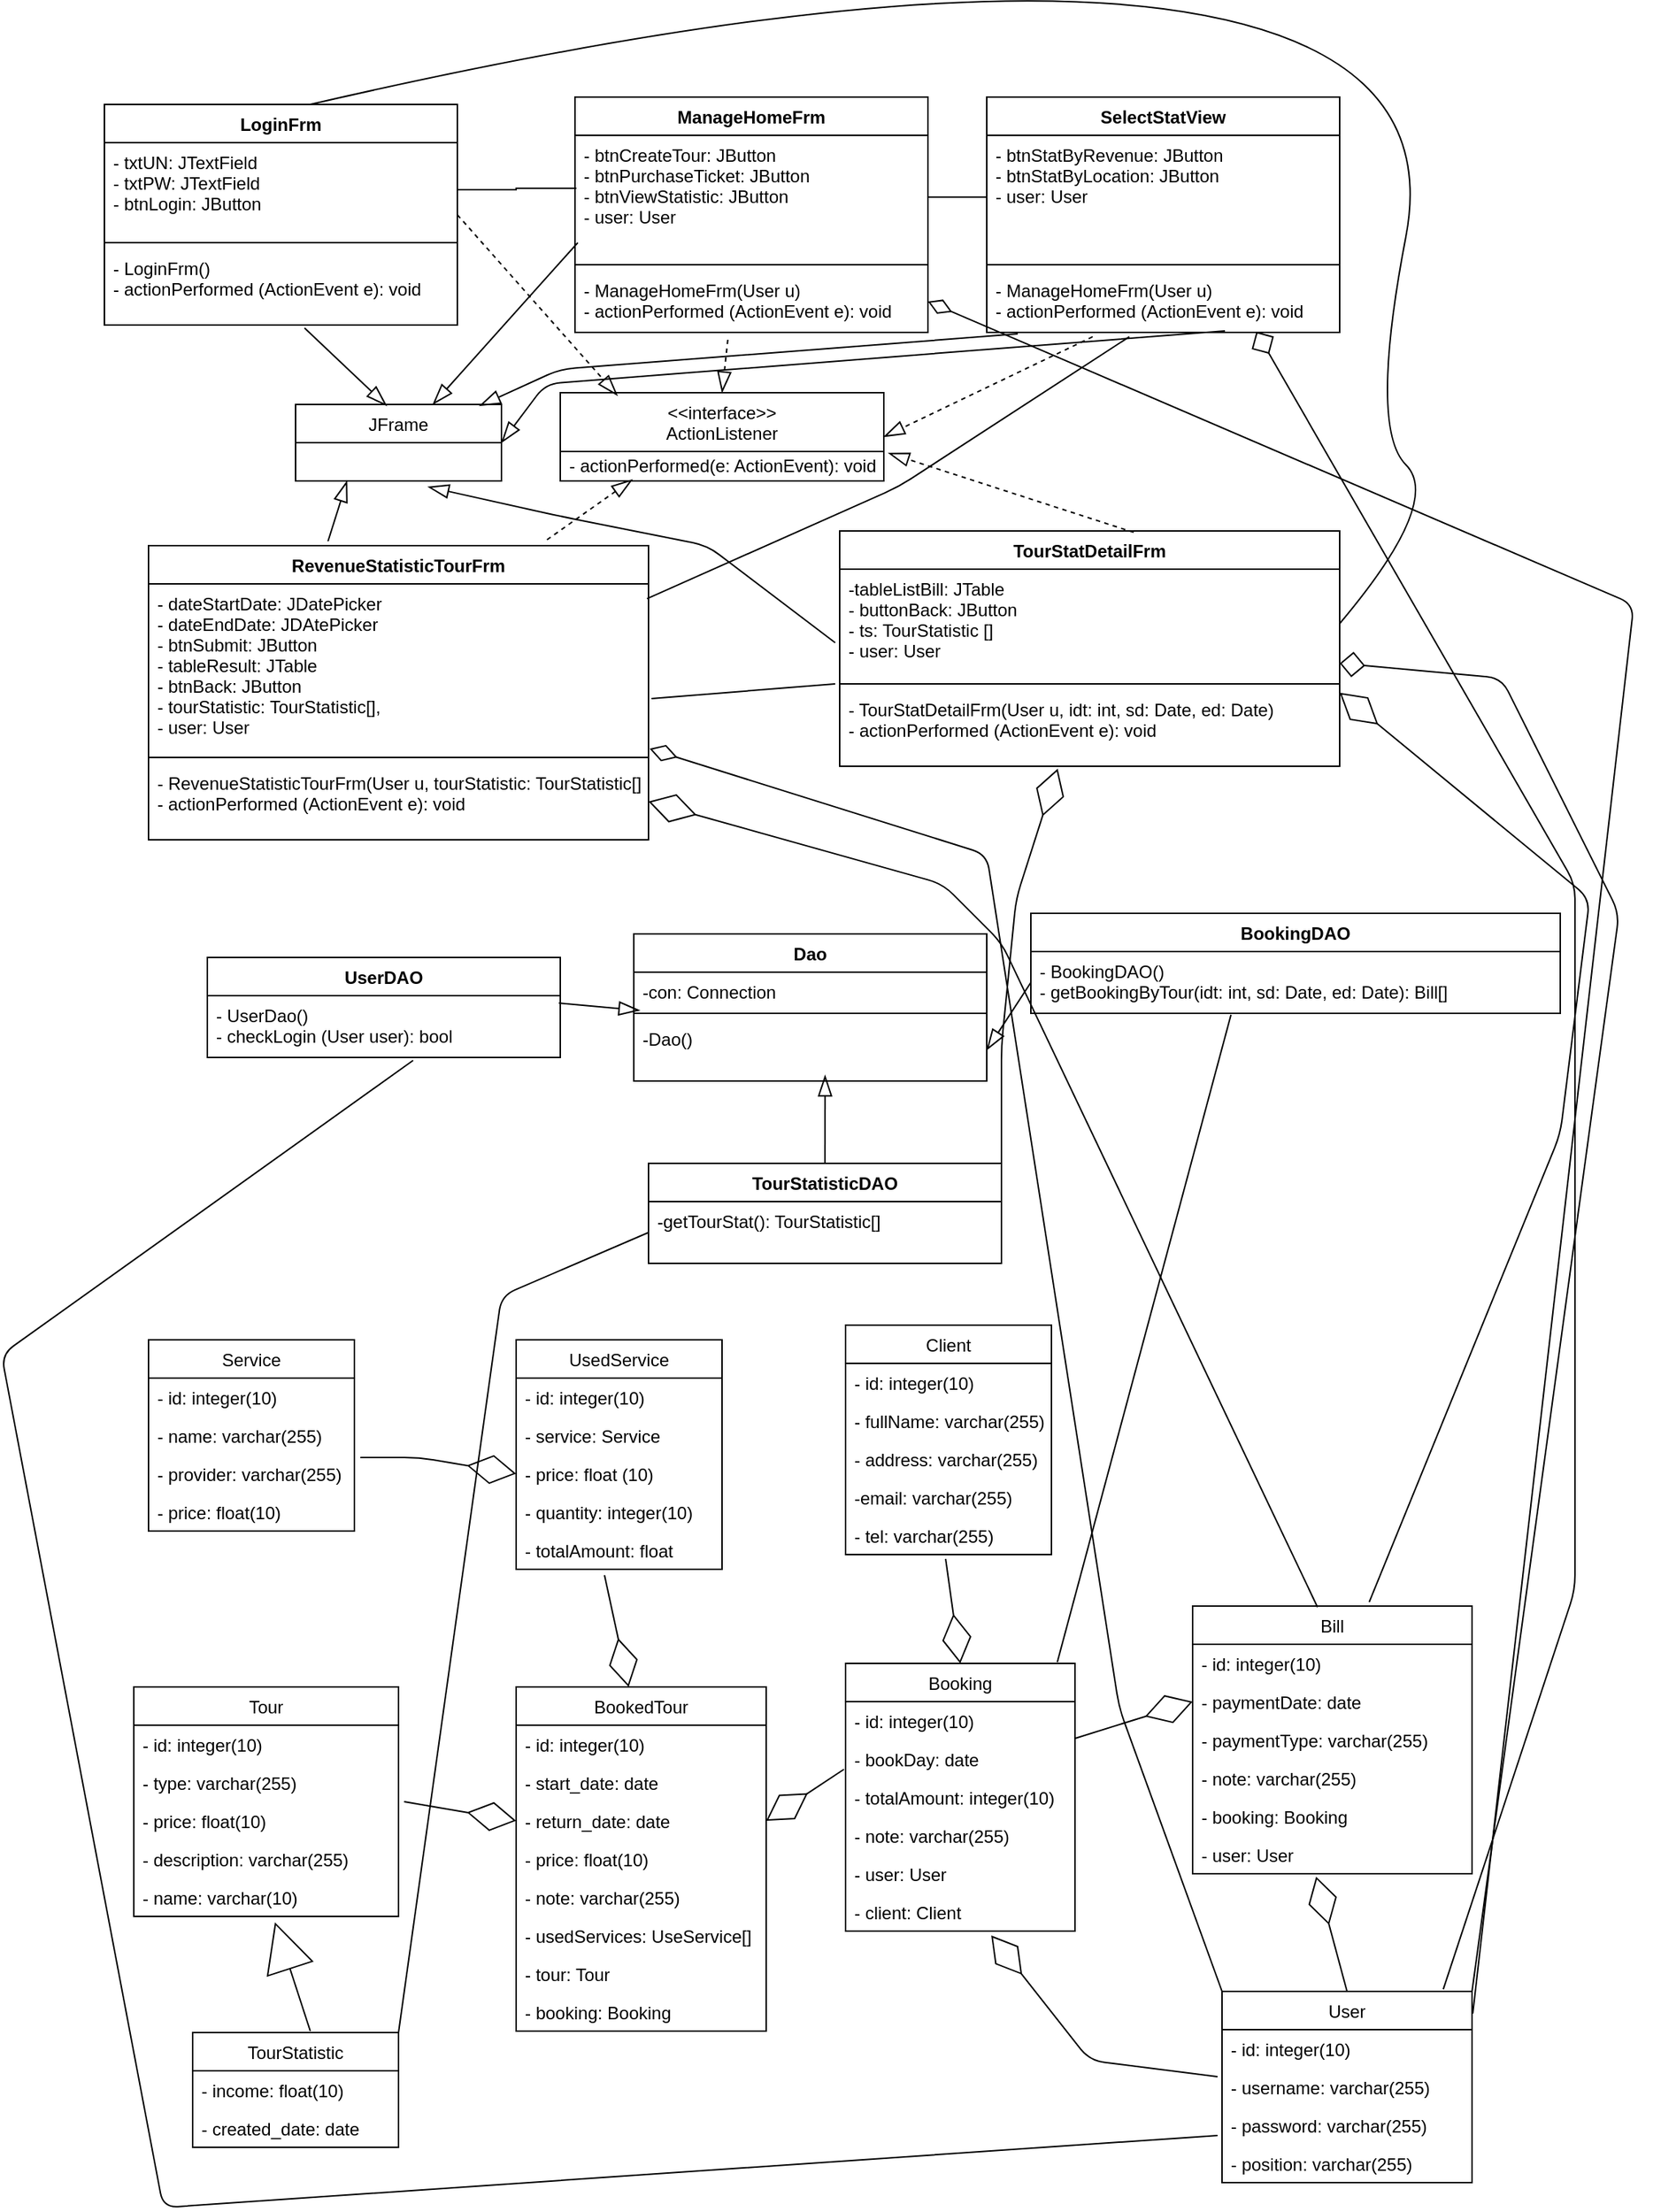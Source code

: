 <mxfile version="14.6.13" type="github">
  <diagram id="m7XP81QRKVEEUNcMIB1Q" name="Page-1">
    <mxGraphModel dx="2523" dy="1979" grid="1" gridSize="10" guides="1" tooltips="1" connect="1" arrows="1" fold="1" page="1" pageScale="1" pageWidth="850" pageHeight="1100" math="0" shadow="0">
      <root>
        <mxCell id="0" />
        <mxCell id="1" parent="0" />
        <object label="LoginFrm" txtPW="JTextField" id="wtqVfgUsHeEPdkoqBTPE-1">
          <mxCell style="swimlane;fontStyle=1;align=center;verticalAlign=top;childLayout=stackLayout;horizontal=1;startSize=26;horizontalStack=0;resizeParent=1;resizeParentMax=0;resizeLast=0;collapsible=1;marginBottom=0;" vertex="1" parent="1">
            <mxGeometry x="30" y="-350" width="240" height="150" as="geometry" />
          </mxCell>
        </object>
        <object label="- txtUN: JTextField&#xa;- txtPW: JTextField&#xa;- btnLogin: JButton" txtPW="JTextField" id="wtqVfgUsHeEPdkoqBTPE-2">
          <mxCell style="text;strokeColor=none;fillColor=none;align=left;verticalAlign=top;spacingLeft=4;spacingRight=4;overflow=hidden;rotatable=0;points=[[0,0.5],[1,0.5]];portConstraint=eastwest;" vertex="1" parent="wtqVfgUsHeEPdkoqBTPE-1">
            <mxGeometry y="26" width="240" height="64" as="geometry" />
          </mxCell>
        </object>
        <mxCell id="wtqVfgUsHeEPdkoqBTPE-3" value="" style="line;strokeWidth=1;fillColor=none;align=left;verticalAlign=middle;spacingTop=-1;spacingLeft=3;spacingRight=3;rotatable=0;labelPosition=right;points=[];portConstraint=eastwest;" vertex="1" parent="wtqVfgUsHeEPdkoqBTPE-1">
          <mxGeometry y="90" width="240" height="8" as="geometry" />
        </mxCell>
        <mxCell id="wtqVfgUsHeEPdkoqBTPE-4" value="- LoginFrm()&#xa;- actionPerformed (ActionEvent e): void&#xa;" style="text;strokeColor=none;fillColor=none;align=left;verticalAlign=top;spacingLeft=4;spacingRight=4;overflow=hidden;rotatable=0;points=[[0,0.5],[1,0.5]];portConstraint=eastwest;" vertex="1" parent="wtqVfgUsHeEPdkoqBTPE-1">
          <mxGeometry y="98" width="240" height="52" as="geometry" />
        </mxCell>
        <object label="ManageHomeFrm" txtPW="JTextField" id="wtqVfgUsHeEPdkoqBTPE-5">
          <mxCell style="swimlane;fontStyle=1;align=center;verticalAlign=top;childLayout=stackLayout;horizontal=1;startSize=26;horizontalStack=0;resizeParent=1;resizeParentMax=0;resizeLast=0;collapsible=1;marginBottom=0;" vertex="1" parent="1">
            <mxGeometry x="350" y="-355" width="240" height="160" as="geometry" />
          </mxCell>
        </object>
        <object label="- btnCreateTour: JButton&#xa;- btnPurchaseTicket: JButton&#xa;- btnViewStatistic: JButton&#xa;- user: User" txtPW="JTextField" id="wtqVfgUsHeEPdkoqBTPE-6">
          <mxCell style="text;strokeColor=none;fillColor=none;align=left;verticalAlign=top;spacingLeft=4;spacingRight=4;overflow=hidden;rotatable=0;points=[[0,0.5],[1,0.5]];portConstraint=eastwest;" vertex="1" parent="wtqVfgUsHeEPdkoqBTPE-5">
            <mxGeometry y="26" width="240" height="84" as="geometry" />
          </mxCell>
        </object>
        <mxCell id="wtqVfgUsHeEPdkoqBTPE-7" value="" style="line;strokeWidth=1;fillColor=none;align=left;verticalAlign=middle;spacingTop=-1;spacingLeft=3;spacingRight=3;rotatable=0;labelPosition=right;points=[];portConstraint=eastwest;" vertex="1" parent="wtqVfgUsHeEPdkoqBTPE-5">
          <mxGeometry y="110" width="240" height="8" as="geometry" />
        </mxCell>
        <mxCell id="wtqVfgUsHeEPdkoqBTPE-8" value="- ManageHomeFrm(User u)&#xa;- actionPerformed (ActionEvent e): void&#xa;" style="text;strokeColor=none;fillColor=none;align=left;verticalAlign=top;spacingLeft=4;spacingRight=4;overflow=hidden;rotatable=0;points=[[0,0.5],[1,0.5]];portConstraint=eastwest;" vertex="1" parent="wtqVfgUsHeEPdkoqBTPE-5">
          <mxGeometry y="118" width="240" height="42" as="geometry" />
        </mxCell>
        <mxCell id="wtqVfgUsHeEPdkoqBTPE-9" value="JFrame" style="swimlane;fontStyle=0;childLayout=stackLayout;horizontal=1;startSize=26;fillColor=none;horizontalStack=0;resizeParent=1;resizeParentMax=0;resizeLast=0;collapsible=1;marginBottom=0;" vertex="1" parent="1">
          <mxGeometry x="160" y="-146" width="140" height="52" as="geometry" />
        </mxCell>
        <mxCell id="wtqVfgUsHeEPdkoqBTPE-10" value="&#xa;&lt;&lt;interface&gt;&gt;&#xa;ActionListener&#xa;" style="swimlane;fontStyle=0;childLayout=stackLayout;horizontal=1;startSize=40;fillColor=none;horizontalStack=0;resizeParent=1;resizeParentMax=0;resizeLast=0;collapsible=1;marginBottom=0;" vertex="1" parent="1">
          <mxGeometry x="340" y="-154" width="220" height="60" as="geometry" />
        </mxCell>
        <mxCell id="wtqVfgUsHeEPdkoqBTPE-11" value="- actionPerformed(e: ActionEvent): void" style="text;html=1;align=center;verticalAlign=middle;resizable=0;points=[];autosize=1;strokeColor=none;" vertex="1" parent="wtqVfgUsHeEPdkoqBTPE-10">
          <mxGeometry y="40" width="220" height="20" as="geometry" />
        </mxCell>
        <object label="SelectStatView" txtPW="JTextField" id="wtqVfgUsHeEPdkoqBTPE-12">
          <mxCell style="swimlane;fontStyle=1;align=center;verticalAlign=top;childLayout=stackLayout;horizontal=1;startSize=26;horizontalStack=0;resizeParent=1;resizeParentMax=0;resizeLast=0;collapsible=1;marginBottom=0;" vertex="1" parent="1">
            <mxGeometry x="630" y="-355" width="240" height="160" as="geometry" />
          </mxCell>
        </object>
        <object label="- btnStatByRevenue: JButton&#xa;- btnStatByLocation: JButton&#xa;- user: User" txtPW="JTextField" id="wtqVfgUsHeEPdkoqBTPE-13">
          <mxCell style="text;strokeColor=none;fillColor=none;align=left;verticalAlign=top;spacingLeft=4;spacingRight=4;overflow=hidden;rotatable=0;points=[[0,0.5],[1,0.5]];portConstraint=eastwest;" vertex="1" parent="wtqVfgUsHeEPdkoqBTPE-12">
            <mxGeometry y="26" width="240" height="84" as="geometry" />
          </mxCell>
        </object>
        <mxCell id="wtqVfgUsHeEPdkoqBTPE-14" value="" style="line;strokeWidth=1;fillColor=none;align=left;verticalAlign=middle;spacingTop=-1;spacingLeft=3;spacingRight=3;rotatable=0;labelPosition=right;points=[];portConstraint=eastwest;" vertex="1" parent="wtqVfgUsHeEPdkoqBTPE-12">
          <mxGeometry y="110" width="240" height="8" as="geometry" />
        </mxCell>
        <mxCell id="wtqVfgUsHeEPdkoqBTPE-15" value="- ManageHomeFrm(User u)&#xa;- actionPerformed (ActionEvent e): void&#xa;" style="text;strokeColor=none;fillColor=none;align=left;verticalAlign=top;spacingLeft=4;spacingRight=4;overflow=hidden;rotatable=0;points=[[0,0.5],[1,0.5]];portConstraint=eastwest;" vertex="1" parent="wtqVfgUsHeEPdkoqBTPE-12">
          <mxGeometry y="118" width="240" height="42" as="geometry" />
        </mxCell>
        <object label="TourStatDetailFrm" txtPW="JTextField" id="wtqVfgUsHeEPdkoqBTPE-16">
          <mxCell style="swimlane;fontStyle=1;align=center;verticalAlign=top;childLayout=stackLayout;horizontal=1;startSize=26;horizontalStack=0;resizeParent=1;resizeParentMax=0;resizeLast=0;collapsible=1;marginBottom=0;" vertex="1" parent="1">
            <mxGeometry x="530" y="-60" width="340" height="160" as="geometry" />
          </mxCell>
        </object>
        <object label="-tableListBill: JTable&#xa;- buttonBack: JButton&#xa;- ts: TourStatistic []&#xa;- user: User" txtPW="JTextField" id="wtqVfgUsHeEPdkoqBTPE-17">
          <mxCell style="text;strokeColor=none;fillColor=none;align=left;verticalAlign=top;spacingLeft=4;spacingRight=4;overflow=hidden;rotatable=0;points=[[0,0.5],[1,0.5]];portConstraint=eastwest;" vertex="1" parent="wtqVfgUsHeEPdkoqBTPE-16">
            <mxGeometry y="26" width="340" height="74" as="geometry" />
          </mxCell>
        </object>
        <mxCell id="wtqVfgUsHeEPdkoqBTPE-18" value="" style="line;strokeWidth=1;fillColor=none;align=left;verticalAlign=middle;spacingTop=-1;spacingLeft=3;spacingRight=3;rotatable=0;labelPosition=right;points=[];portConstraint=eastwest;" vertex="1" parent="wtqVfgUsHeEPdkoqBTPE-16">
          <mxGeometry y="100" width="340" height="8" as="geometry" />
        </mxCell>
        <mxCell id="wtqVfgUsHeEPdkoqBTPE-19" value="- TourStatDetailFrm(User u, idt: int, sd: Date, ed: Date)&#xa;- actionPerformed (ActionEvent e): void&#xa;" style="text;strokeColor=none;fillColor=none;align=left;verticalAlign=top;spacingLeft=4;spacingRight=4;overflow=hidden;rotatable=0;points=[[0,0.5],[1,0.5]];portConstraint=eastwest;" vertex="1" parent="wtqVfgUsHeEPdkoqBTPE-16">
          <mxGeometry y="108" width="340" height="52" as="geometry" />
        </mxCell>
        <object label="RevenueStatisticTourFrm" txtPW="JTextField" id="wtqVfgUsHeEPdkoqBTPE-20">
          <mxCell style="swimlane;fontStyle=1;align=center;verticalAlign=top;childLayout=stackLayout;horizontal=1;startSize=26;horizontalStack=0;resizeParent=1;resizeParentMax=0;resizeLast=0;collapsible=1;marginBottom=0;" vertex="1" parent="1">
            <mxGeometry x="60" y="-50" width="340" height="200" as="geometry" />
          </mxCell>
        </object>
        <object label="- dateStartDate: JDatePicker&#xa;- dateEndDate: JDAtePicker&#xa;- btnSubmit: JButton&#xa;- tableResult: JTable&#xa;- btnBack: JButton&#xa;- tourStatistic: TourStatistic[],&#xa;- user: User" txtPW="JTextField" id="wtqVfgUsHeEPdkoqBTPE-21">
          <mxCell style="text;strokeColor=none;fillColor=none;align=left;verticalAlign=top;spacingLeft=4;spacingRight=4;overflow=hidden;rotatable=0;points=[[0,0.5],[1,0.5]];portConstraint=eastwest;" vertex="1" parent="wtqVfgUsHeEPdkoqBTPE-20">
            <mxGeometry y="26" width="340" height="114" as="geometry" />
          </mxCell>
        </object>
        <mxCell id="wtqVfgUsHeEPdkoqBTPE-22" value="" style="line;strokeWidth=1;fillColor=none;align=left;verticalAlign=middle;spacingTop=-1;spacingLeft=3;spacingRight=3;rotatable=0;labelPosition=right;points=[];portConstraint=eastwest;" vertex="1" parent="wtqVfgUsHeEPdkoqBTPE-20">
          <mxGeometry y="140" width="340" height="8" as="geometry" />
        </mxCell>
        <mxCell id="wtqVfgUsHeEPdkoqBTPE-23" value="- RevenueStatisticTourFrm(User u, tourStatistic: TourStatistic[])&#xa;- actionPerformed (ActionEvent e): void&#xa;" style="text;strokeColor=none;fillColor=none;align=left;verticalAlign=top;spacingLeft=4;spacingRight=4;overflow=hidden;rotatable=0;points=[[0,0.5],[1,0.5]];portConstraint=eastwest;" vertex="1" parent="wtqVfgUsHeEPdkoqBTPE-20">
          <mxGeometry y="148" width="340" height="52" as="geometry" />
        </mxCell>
        <mxCell id="wtqVfgUsHeEPdkoqBTPE-24" value="" style="endArrow=blockThin;html=1;entryX=0.443;entryY=0.019;entryDx=0;entryDy=0;entryPerimeter=0;exitX=0.567;exitY=1.038;exitDx=0;exitDy=0;exitPerimeter=0;endFill=0;endSize=12;" edge="1" parent="1" source="wtqVfgUsHeEPdkoqBTPE-4" target="wtqVfgUsHeEPdkoqBTPE-9">
          <mxGeometry width="50" height="50" relative="1" as="geometry">
            <mxPoint x="60" y="-130" as="sourcePoint" />
            <mxPoint x="110" y="-180" as="targetPoint" />
          </mxGeometry>
        </mxCell>
        <mxCell id="wtqVfgUsHeEPdkoqBTPE-25" value="" style="endArrow=blockThin;html=1;exitX=0.008;exitY=0.869;exitDx=0;exitDy=0;exitPerimeter=0;endFill=0;endSize=12;" edge="1" parent="1" source="wtqVfgUsHeEPdkoqBTPE-6" target="wtqVfgUsHeEPdkoqBTPE-9">
          <mxGeometry width="50" height="50" relative="1" as="geometry">
            <mxPoint x="176.08" y="-188.024" as="sourcePoint" />
            <mxPoint x="232.02" y="-135.012" as="targetPoint" />
          </mxGeometry>
        </mxCell>
        <mxCell id="wtqVfgUsHeEPdkoqBTPE-26" value="" style="endArrow=blockThin;html=1;exitX=0.088;exitY=1.024;exitDx=0;exitDy=0;exitPerimeter=0;endFill=0;endSize=12;entryX=0.893;entryY=0.019;entryDx=0;entryDy=0;entryPerimeter=0;" edge="1" parent="1" source="wtqVfgUsHeEPdkoqBTPE-15" target="wtqVfgUsHeEPdkoqBTPE-9">
          <mxGeometry width="50" height="50" relative="1" as="geometry">
            <mxPoint x="361.92" y="-246.004" as="sourcePoint" />
            <mxPoint x="263.308" y="-136" as="targetPoint" />
            <Array as="points">
              <mxPoint x="340" y="-170" />
            </Array>
          </mxGeometry>
        </mxCell>
        <mxCell id="wtqVfgUsHeEPdkoqBTPE-28" value="" style="endArrow=blockThin;html=1;exitX=0.675;exitY=0.976;exitDx=0;exitDy=0;exitPerimeter=0;endFill=0;endSize=12;entryX=1;entryY=0.5;entryDx=0;entryDy=0;" edge="1" parent="1" source="wtqVfgUsHeEPdkoqBTPE-15" target="wtqVfgUsHeEPdkoqBTPE-9">
          <mxGeometry width="50" height="50" relative="1" as="geometry">
            <mxPoint x="659.92" y="-180.002" as="sourcePoint" />
            <mxPoint x="295.02" y="-135.012" as="targetPoint" />
            <Array as="points">
              <mxPoint x="330" y="-160" />
            </Array>
          </mxGeometry>
        </mxCell>
        <mxCell id="wtqVfgUsHeEPdkoqBTPE-29" value="" style="endArrow=blockThin;html=1;exitX=-0.009;exitY=0.676;exitDx=0;exitDy=0;exitPerimeter=0;endFill=0;endSize=12;" edge="1" parent="1" source="wtqVfgUsHeEPdkoqBTPE-17">
          <mxGeometry width="50" height="50" relative="1" as="geometry">
            <mxPoint x="800.08" y="-180.002" as="sourcePoint" />
            <mxPoint x="250" y="-90" as="targetPoint" />
            <Array as="points">
              <mxPoint x="440" y="-50" />
              <mxPoint x="340" y="-70" />
            </Array>
          </mxGeometry>
        </mxCell>
        <mxCell id="wtqVfgUsHeEPdkoqBTPE-30" value="" style="endArrow=blockThin;html=1;entryX=0.25;entryY=1;entryDx=0;entryDy=0;exitX=0.359;exitY=-0.015;exitDx=0;exitDy=0;exitPerimeter=0;endFill=0;endSize=12;" edge="1" parent="1" source="wtqVfgUsHeEPdkoqBTPE-20" target="wtqVfgUsHeEPdkoqBTPE-9">
          <mxGeometry width="50" height="50" relative="1" as="geometry">
            <mxPoint x="176.08" y="-188.024" as="sourcePoint" />
            <mxPoint x="232.02" y="-135.012" as="targetPoint" />
          </mxGeometry>
        </mxCell>
        <mxCell id="wtqVfgUsHeEPdkoqBTPE-31" value="" style="endArrow=blockThin;html=1;entryX=0.177;entryY=0.033;entryDx=0;entryDy=0;entryPerimeter=0;exitX=1;exitY=0.766;exitDx=0;exitDy=0;exitPerimeter=0;endFill=0;endSize=12;dashed=1;" edge="1" parent="1" source="wtqVfgUsHeEPdkoqBTPE-2" target="wtqVfgUsHeEPdkoqBTPE-10">
          <mxGeometry width="50" height="50" relative="1" as="geometry">
            <mxPoint x="176.08" y="-188.024" as="sourcePoint" />
            <mxPoint x="232.02" y="-135.012" as="targetPoint" />
          </mxGeometry>
        </mxCell>
        <mxCell id="wtqVfgUsHeEPdkoqBTPE-32" value="" style="endArrow=blockThin;html=1;entryX=0.5;entryY=0;entryDx=0;entryDy=0;exitX=0.433;exitY=1.119;exitDx=0;exitDy=0;exitPerimeter=0;endFill=0;endSize=12;dashed=1;" edge="1" parent="1" source="wtqVfgUsHeEPdkoqBTPE-8" target="wtqVfgUsHeEPdkoqBTPE-10">
          <mxGeometry width="50" height="50" relative="1" as="geometry">
            <mxPoint x="280" y="-264.976" as="sourcePoint" />
            <mxPoint x="388.94" y="-142.02" as="targetPoint" />
          </mxGeometry>
        </mxCell>
        <mxCell id="wtqVfgUsHeEPdkoqBTPE-33" value="" style="endArrow=blockThin;html=1;entryX=1;entryY=0.5;entryDx=0;entryDy=0;exitX=0.3;exitY=1.071;exitDx=0;exitDy=0;exitPerimeter=0;endFill=0;endSize=12;dashed=1;" edge="1" parent="1" source="wtqVfgUsHeEPdkoqBTPE-15" target="wtqVfgUsHeEPdkoqBTPE-10">
          <mxGeometry width="50" height="50" relative="1" as="geometry">
            <mxPoint x="463.92" y="-180.002" as="sourcePoint" />
            <mxPoint x="460" y="-144" as="targetPoint" />
          </mxGeometry>
        </mxCell>
        <mxCell id="wtqVfgUsHeEPdkoqBTPE-34" value="" style="endArrow=blockThin;html=1;exitX=0.588;exitY=0.006;exitDx=0;exitDy=0;exitPerimeter=0;endFill=0;endSize=12;dashed=1;entryX=1.014;entryY=0.05;entryDx=0;entryDy=0;entryPerimeter=0;" edge="1" parent="1" source="wtqVfgUsHeEPdkoqBTPE-16" target="wtqVfgUsHeEPdkoqBTPE-11">
          <mxGeometry width="50" height="50" relative="1" as="geometry">
            <mxPoint x="712" y="-182.018" as="sourcePoint" />
            <mxPoint x="600" y="-100" as="targetPoint" />
          </mxGeometry>
        </mxCell>
        <mxCell id="wtqVfgUsHeEPdkoqBTPE-35" value="" style="endArrow=blockThin;html=1;exitX=0.797;exitY=-0.02;exitDx=0;exitDy=0;exitPerimeter=0;endFill=0;endSize=12;dashed=1;entryX=0.223;entryY=0.95;entryDx=0;entryDy=0;entryPerimeter=0;" edge="1" parent="1" source="wtqVfgUsHeEPdkoqBTPE-20" target="wtqVfgUsHeEPdkoqBTPE-11">
          <mxGeometry width="50" height="50" relative="1" as="geometry">
            <mxPoint x="739.92" y="-49.04" as="sourcePoint" />
            <mxPoint x="573.08" y="-103" as="targetPoint" />
          </mxGeometry>
        </mxCell>
        <mxCell id="wtqVfgUsHeEPdkoqBTPE-37" style="edgeStyle=orthogonalEdgeStyle;rounded=0;orthogonalLoop=1;jettySize=auto;html=1;exitX=1;exitY=0.5;exitDx=0;exitDy=0;endArrow=none;endFill=0;endSize=12;strokeWidth=1;entryX=0.004;entryY=0.429;entryDx=0;entryDy=0;entryPerimeter=0;" edge="1" parent="1" source="wtqVfgUsHeEPdkoqBTPE-2" target="wtqVfgUsHeEPdkoqBTPE-6">
          <mxGeometry relative="1" as="geometry">
            <mxPoint x="340" y="-292" as="targetPoint" />
          </mxGeometry>
        </mxCell>
        <mxCell id="wtqVfgUsHeEPdkoqBTPE-39" value="" style="endArrow=none;html=1;endSize=12;strokeWidth=1;exitX=1;exitY=0.5;exitDx=0;exitDy=0;entryX=0;entryY=0.5;entryDx=0;entryDy=0;" edge="1" parent="1" source="wtqVfgUsHeEPdkoqBTPE-6" target="wtqVfgUsHeEPdkoqBTPE-13">
          <mxGeometry width="50" height="50" relative="1" as="geometry">
            <mxPoint x="640" y="-370" as="sourcePoint" />
            <mxPoint x="690" y="-420" as="targetPoint" />
          </mxGeometry>
        </mxCell>
        <mxCell id="wtqVfgUsHeEPdkoqBTPE-40" value="" style="endArrow=none;html=1;endSize=12;strokeWidth=1;entryX=0.404;entryY=1.071;entryDx=0;entryDy=0;entryPerimeter=0;exitX=0.997;exitY=0.088;exitDx=0;exitDy=0;exitPerimeter=0;" edge="1" parent="1" source="wtqVfgUsHeEPdkoqBTPE-21" target="wtqVfgUsHeEPdkoqBTPE-15">
          <mxGeometry width="50" height="50" relative="1" as="geometry">
            <mxPoint x="710" y="-120" as="sourcePoint" />
            <mxPoint x="760" y="-170" as="targetPoint" />
            <Array as="points">
              <mxPoint x="570" y="-90" />
            </Array>
          </mxGeometry>
        </mxCell>
        <mxCell id="wtqVfgUsHeEPdkoqBTPE-41" value="" style="endArrow=none;html=1;endSize=12;strokeWidth=1;entryX=-0.009;entryY=-0.077;entryDx=0;entryDy=0;entryPerimeter=0;exitX=1.006;exitY=0.684;exitDx=0;exitDy=0;exitPerimeter=0;" edge="1" parent="1" source="wtqVfgUsHeEPdkoqBTPE-21" target="wtqVfgUsHeEPdkoqBTPE-19">
          <mxGeometry width="50" height="50" relative="1" as="geometry">
            <mxPoint x="550" y="-140" as="sourcePoint" />
            <mxPoint x="600" y="-190" as="targetPoint" />
          </mxGeometry>
        </mxCell>
        <mxCell id="wtqVfgUsHeEPdkoqBTPE-43" value="" style="curved=1;endArrow=none;html=1;endSize=12;strokeWidth=1;exitX=1;exitY=0.5;exitDx=0;exitDy=0;entryX=0.583;entryY=0;entryDx=0;entryDy=0;entryPerimeter=0;endFill=0;" edge="1" parent="1" source="wtqVfgUsHeEPdkoqBTPE-17" target="wtqVfgUsHeEPdkoqBTPE-1">
          <mxGeometry width="50" height="50" relative="1" as="geometry">
            <mxPoint x="890" y="-80" as="sourcePoint" />
            <mxPoint x="940" y="-130" as="targetPoint" />
            <Array as="points">
              <mxPoint x="940" y="-80" />
              <mxPoint x="890" y="-130" />
              <mxPoint x="940" y="-390" />
              <mxPoint x="560" y="-440" />
            </Array>
          </mxGeometry>
        </mxCell>
        <object label="UserDAO" txtPW="JTextField" id="wtqVfgUsHeEPdkoqBTPE-44">
          <mxCell style="swimlane;fontStyle=1;align=center;verticalAlign=top;childLayout=stackLayout;horizontal=1;startSize=26;horizontalStack=0;resizeParent=1;resizeParentMax=0;resizeLast=0;collapsible=1;marginBottom=0;" vertex="1" parent="1">
            <mxGeometry x="100" y="230" width="240" height="68" as="geometry" />
          </mxCell>
        </object>
        <mxCell id="wtqVfgUsHeEPdkoqBTPE-45" value="- UserDao()&#xa;- checkLogin (User user): bool" style="text;strokeColor=none;fillColor=none;align=left;verticalAlign=top;spacingLeft=4;spacingRight=4;overflow=hidden;rotatable=0;points=[[0,0.5],[1,0.5]];portConstraint=eastwest;" vertex="1" parent="wtqVfgUsHeEPdkoqBTPE-44">
          <mxGeometry y="26" width="240" height="42" as="geometry" />
        </mxCell>
        <object label="Dao" txtPW="JTextField" id="wtqVfgUsHeEPdkoqBTPE-46">
          <mxCell style="swimlane;fontStyle=1;align=center;verticalAlign=top;childLayout=stackLayout;horizontal=1;startSize=26;horizontalStack=0;resizeParent=1;resizeParentMax=0;resizeLast=0;collapsible=1;marginBottom=0;" vertex="1" parent="1">
            <mxGeometry x="390" y="214" width="240" height="100" as="geometry" />
          </mxCell>
        </object>
        <object label="-con: Connection" txtPW="JTextField" id="wtqVfgUsHeEPdkoqBTPE-47">
          <mxCell style="text;strokeColor=none;fillColor=none;align=left;verticalAlign=top;spacingLeft=4;spacingRight=4;overflow=hidden;rotatable=0;points=[[0,0.5],[1,0.5]];portConstraint=eastwest;" vertex="1" parent="wtqVfgUsHeEPdkoqBTPE-46">
            <mxGeometry y="26" width="240" height="24" as="geometry" />
          </mxCell>
        </object>
        <mxCell id="wtqVfgUsHeEPdkoqBTPE-48" value="" style="line;strokeWidth=1;fillColor=none;align=left;verticalAlign=middle;spacingTop=-1;spacingLeft=3;spacingRight=3;rotatable=0;labelPosition=right;points=[];portConstraint=eastwest;" vertex="1" parent="wtqVfgUsHeEPdkoqBTPE-46">
          <mxGeometry y="50" width="240" height="8" as="geometry" />
        </mxCell>
        <mxCell id="wtqVfgUsHeEPdkoqBTPE-49" value="-Dao()" style="text;strokeColor=none;fillColor=none;align=left;verticalAlign=top;spacingLeft=4;spacingRight=4;overflow=hidden;rotatable=0;points=[[0,0.5],[1,0.5]];portConstraint=eastwest;" vertex="1" parent="wtqVfgUsHeEPdkoqBTPE-46">
          <mxGeometry y="58" width="240" height="42" as="geometry" />
        </mxCell>
        <object label="BookingDAO" txtPW="JTextField" id="wtqVfgUsHeEPdkoqBTPE-51">
          <mxCell style="swimlane;fontStyle=1;align=center;verticalAlign=top;childLayout=stackLayout;horizontal=1;startSize=26;horizontalStack=0;resizeParent=1;resizeParentMax=0;resizeLast=0;collapsible=1;marginBottom=0;" vertex="1" parent="1">
            <mxGeometry x="660" y="200" width="360" height="68" as="geometry" />
          </mxCell>
        </object>
        <mxCell id="wtqVfgUsHeEPdkoqBTPE-52" value="- BookingDAO()&#xa;- getBookingByTour(idt: int, sd: Date, ed: Date): Bill[]" style="text;strokeColor=none;fillColor=none;align=left;verticalAlign=top;spacingLeft=4;spacingRight=4;overflow=hidden;rotatable=0;points=[[0,0.5],[1,0.5]];portConstraint=eastwest;" vertex="1" parent="wtqVfgUsHeEPdkoqBTPE-51">
          <mxGeometry y="26" width="360" height="42" as="geometry" />
        </mxCell>
        <object label="TourStatisticDAO" txtPW="JTextField" id="wtqVfgUsHeEPdkoqBTPE-53">
          <mxCell style="swimlane;fontStyle=1;align=center;verticalAlign=top;childLayout=stackLayout;horizontal=1;startSize=26;horizontalStack=0;resizeParent=1;resizeParentMax=0;resizeLast=0;collapsible=1;marginBottom=0;" vertex="1" parent="1">
            <mxGeometry x="400" y="370" width="240" height="68" as="geometry" />
          </mxCell>
        </object>
        <mxCell id="wtqVfgUsHeEPdkoqBTPE-54" value="-getTourStat(): TourStatistic[]" style="text;strokeColor=none;fillColor=none;align=left;verticalAlign=top;spacingLeft=4;spacingRight=4;overflow=hidden;rotatable=0;points=[[0,0.5],[1,0.5]];portConstraint=eastwest;" vertex="1" parent="wtqVfgUsHeEPdkoqBTPE-53">
          <mxGeometry y="26" width="240" height="42" as="geometry" />
        </mxCell>
        <mxCell id="wtqVfgUsHeEPdkoqBTPE-55" value="" style="endArrow=blockThin;html=1;entryX=0.017;entryY=1.083;entryDx=0;entryDy=0;entryPerimeter=0;exitX=0.996;exitY=0.119;exitDx=0;exitDy=0;exitPerimeter=0;endFill=0;endSize=12;" edge="1" parent="1" source="wtqVfgUsHeEPdkoqBTPE-45" target="wtqVfgUsHeEPdkoqBTPE-47">
          <mxGeometry width="50" height="50" relative="1" as="geometry">
            <mxPoint x="176.08" y="-188.024" as="sourcePoint" />
            <mxPoint x="232.02" y="-135.012" as="targetPoint" />
          </mxGeometry>
        </mxCell>
        <mxCell id="wtqVfgUsHeEPdkoqBTPE-56" value="" style="endArrow=blockThin;html=1;entryX=1;entryY=0.5;entryDx=0;entryDy=0;exitX=0;exitY=0.5;exitDx=0;exitDy=0;endFill=0;endSize=12;" edge="1" parent="1" source="wtqVfgUsHeEPdkoqBTPE-52" target="wtqVfgUsHeEPdkoqBTPE-49">
          <mxGeometry width="50" height="50" relative="1" as="geometry">
            <mxPoint x="349.04" y="270.998" as="sourcePoint" />
            <mxPoint x="404.08" y="275.992" as="targetPoint" />
          </mxGeometry>
        </mxCell>
        <mxCell id="wtqVfgUsHeEPdkoqBTPE-57" value="" style="endArrow=blockThin;html=1;entryX=0.542;entryY=0.905;entryDx=0;entryDy=0;exitX=0.5;exitY=0;exitDx=0;exitDy=0;endFill=0;endSize=12;entryPerimeter=0;" edge="1" parent="1" source="wtqVfgUsHeEPdkoqBTPE-53" target="wtqVfgUsHeEPdkoqBTPE-49">
          <mxGeometry width="50" height="50" relative="1" as="geometry">
            <mxPoint x="670" y="257" as="sourcePoint" />
            <mxPoint x="640" y="303" as="targetPoint" />
          </mxGeometry>
        </mxCell>
        <mxCell id="wtqVfgUsHeEPdkoqBTPE-58" value="Client" style="swimlane;fontStyle=0;childLayout=stackLayout;horizontal=1;startSize=26;fillColor=none;horizontalStack=0;resizeParent=1;resizeParentMax=0;resizeLast=0;collapsible=1;marginBottom=0;" vertex="1" parent="1">
          <mxGeometry x="534" y="480" width="140" height="156" as="geometry" />
        </mxCell>
        <mxCell id="wtqVfgUsHeEPdkoqBTPE-59" value="- id: integer(10)" style="text;strokeColor=none;fillColor=none;align=left;verticalAlign=top;spacingLeft=4;spacingRight=4;overflow=hidden;rotatable=0;points=[[0,0.5],[1,0.5]];portConstraint=eastwest;" vertex="1" parent="wtqVfgUsHeEPdkoqBTPE-58">
          <mxGeometry y="26" width="140" height="26" as="geometry" />
        </mxCell>
        <mxCell id="wtqVfgUsHeEPdkoqBTPE-60" value="- fullName: varchar(255)" style="text;strokeColor=none;fillColor=none;align=left;verticalAlign=top;spacingLeft=4;spacingRight=4;overflow=hidden;rotatable=0;points=[[0,0.5],[1,0.5]];portConstraint=eastwest;" vertex="1" parent="wtqVfgUsHeEPdkoqBTPE-58">
          <mxGeometry y="52" width="140" height="26" as="geometry" />
        </mxCell>
        <mxCell id="wtqVfgUsHeEPdkoqBTPE-61" value="- address: varchar(255)" style="text;strokeColor=none;fillColor=none;align=left;verticalAlign=top;spacingLeft=4;spacingRight=4;overflow=hidden;rotatable=0;points=[[0,0.5],[1,0.5]];portConstraint=eastwest;" vertex="1" parent="wtqVfgUsHeEPdkoqBTPE-58">
          <mxGeometry y="78" width="140" height="26" as="geometry" />
        </mxCell>
        <mxCell id="wtqVfgUsHeEPdkoqBTPE-62" value="-email: varchar(255)" style="text;strokeColor=none;fillColor=none;align=left;verticalAlign=top;spacingLeft=4;spacingRight=4;overflow=hidden;rotatable=0;points=[[0,0.5],[1,0.5]];portConstraint=eastwest;" vertex="1" parent="wtqVfgUsHeEPdkoqBTPE-58">
          <mxGeometry y="104" width="140" height="26" as="geometry" />
        </mxCell>
        <mxCell id="wtqVfgUsHeEPdkoqBTPE-63" value="- tel: varchar(255)" style="text;strokeColor=none;fillColor=none;align=left;verticalAlign=top;spacingLeft=4;spacingRight=4;overflow=hidden;rotatable=0;points=[[0,0.5],[1,0.5]];portConstraint=eastwest;" vertex="1" parent="wtqVfgUsHeEPdkoqBTPE-58">
          <mxGeometry y="130" width="140" height="26" as="geometry" />
        </mxCell>
        <mxCell id="wtqVfgUsHeEPdkoqBTPE-64" value="Booking" style="swimlane;fontStyle=0;childLayout=stackLayout;horizontal=1;startSize=26;fillColor=none;horizontalStack=0;resizeParent=1;resizeParentMax=0;resizeLast=0;collapsible=1;marginBottom=0;" vertex="1" parent="1">
          <mxGeometry x="534" y="710" width="156" height="182" as="geometry" />
        </mxCell>
        <mxCell id="wtqVfgUsHeEPdkoqBTPE-65" value="- id: integer(10)" style="text;strokeColor=none;fillColor=none;align=left;verticalAlign=top;spacingLeft=4;spacingRight=4;overflow=hidden;rotatable=0;points=[[0,0.5],[1,0.5]];portConstraint=eastwest;" vertex="1" parent="wtqVfgUsHeEPdkoqBTPE-64">
          <mxGeometry y="26" width="156" height="26" as="geometry" />
        </mxCell>
        <mxCell id="wtqVfgUsHeEPdkoqBTPE-66" value="- bookDay: date" style="text;strokeColor=none;fillColor=none;align=left;verticalAlign=top;spacingLeft=4;spacingRight=4;overflow=hidden;rotatable=0;points=[[0,0.5],[1,0.5]];portConstraint=eastwest;" vertex="1" parent="wtqVfgUsHeEPdkoqBTPE-64">
          <mxGeometry y="52" width="156" height="26" as="geometry" />
        </mxCell>
        <mxCell id="wtqVfgUsHeEPdkoqBTPE-67" value="- totalAmount: integer(10)" style="text;strokeColor=none;fillColor=none;align=left;verticalAlign=top;spacingLeft=4;spacingRight=4;overflow=hidden;rotatable=0;points=[[0,0.5],[1,0.5]];portConstraint=eastwest;" vertex="1" parent="wtqVfgUsHeEPdkoqBTPE-64">
          <mxGeometry y="78" width="156" height="26" as="geometry" />
        </mxCell>
        <mxCell id="wtqVfgUsHeEPdkoqBTPE-68" value="- note: varchar(255)" style="text;strokeColor=none;fillColor=none;align=left;verticalAlign=top;spacingLeft=4;spacingRight=4;overflow=hidden;rotatable=0;points=[[0,0.5],[1,0.5]];portConstraint=eastwest;" vertex="1" parent="wtqVfgUsHeEPdkoqBTPE-64">
          <mxGeometry y="104" width="156" height="26" as="geometry" />
        </mxCell>
        <mxCell id="wtqVfgUsHeEPdkoqBTPE-69" value="- user: User" style="text;strokeColor=none;fillColor=none;align=left;verticalAlign=top;spacingLeft=4;spacingRight=4;overflow=hidden;rotatable=0;points=[[0,0.5],[1,0.5]];portConstraint=eastwest;" vertex="1" parent="wtqVfgUsHeEPdkoqBTPE-64">
          <mxGeometry y="130" width="156" height="26" as="geometry" />
        </mxCell>
        <mxCell id="wtqVfgUsHeEPdkoqBTPE-70" value="- client: Client" style="text;strokeColor=none;fillColor=none;align=left;verticalAlign=top;spacingLeft=4;spacingRight=4;overflow=hidden;rotatable=0;points=[[0,0.5],[1,0.5]];portConstraint=eastwest;" vertex="1" parent="wtqVfgUsHeEPdkoqBTPE-64">
          <mxGeometry y="156" width="156" height="26" as="geometry" />
        </mxCell>
        <mxCell id="wtqVfgUsHeEPdkoqBTPE-71" value="Tour" style="swimlane;fontStyle=0;childLayout=stackLayout;horizontal=1;startSize=26;fillColor=none;horizontalStack=0;resizeParent=1;resizeParentMax=0;resizeLast=0;collapsible=1;marginBottom=0;" vertex="1" parent="1">
          <mxGeometry x="50" y="726" width="180" height="156" as="geometry" />
        </mxCell>
        <mxCell id="wtqVfgUsHeEPdkoqBTPE-72" value="- id: integer(10)" style="text;strokeColor=none;fillColor=none;align=left;verticalAlign=top;spacingLeft=4;spacingRight=4;overflow=hidden;rotatable=0;points=[[0,0.5],[1,0.5]];portConstraint=eastwest;" vertex="1" parent="wtqVfgUsHeEPdkoqBTPE-71">
          <mxGeometry y="26" width="180" height="26" as="geometry" />
        </mxCell>
        <mxCell id="wtqVfgUsHeEPdkoqBTPE-73" value="- type: varchar(255)" style="text;strokeColor=none;fillColor=none;align=left;verticalAlign=top;spacingLeft=4;spacingRight=4;overflow=hidden;rotatable=0;points=[[0,0.5],[1,0.5]];portConstraint=eastwest;" vertex="1" parent="wtqVfgUsHeEPdkoqBTPE-71">
          <mxGeometry y="52" width="180" height="26" as="geometry" />
        </mxCell>
        <mxCell id="wtqVfgUsHeEPdkoqBTPE-74" value="- price: float(10)" style="text;strokeColor=none;fillColor=none;align=left;verticalAlign=top;spacingLeft=4;spacingRight=4;overflow=hidden;rotatable=0;points=[[0,0.5],[1,0.5]];portConstraint=eastwest;" vertex="1" parent="wtqVfgUsHeEPdkoqBTPE-71">
          <mxGeometry y="78" width="180" height="26" as="geometry" />
        </mxCell>
        <mxCell id="wtqVfgUsHeEPdkoqBTPE-75" value="- description: varchar(255)" style="text;strokeColor=none;fillColor=none;align=left;verticalAlign=top;spacingLeft=4;spacingRight=4;overflow=hidden;rotatable=0;points=[[0,0.5],[1,0.5]];portConstraint=eastwest;" vertex="1" parent="wtqVfgUsHeEPdkoqBTPE-71">
          <mxGeometry y="104" width="180" height="26" as="geometry" />
        </mxCell>
        <mxCell id="wtqVfgUsHeEPdkoqBTPE-76" value="- name: varchar(10)" style="text;strokeColor=none;fillColor=none;align=left;verticalAlign=top;spacingLeft=4;spacingRight=4;overflow=hidden;rotatable=0;points=[[0,0.5],[1,0.5]];portConstraint=eastwest;" vertex="1" parent="wtqVfgUsHeEPdkoqBTPE-71">
          <mxGeometry y="130" width="180" height="26" as="geometry" />
        </mxCell>
        <mxCell id="wtqVfgUsHeEPdkoqBTPE-77" value="Bill" style="swimlane;fontStyle=0;childLayout=stackLayout;horizontal=1;startSize=26;fillColor=none;horizontalStack=0;resizeParent=1;resizeParentMax=0;resizeLast=0;collapsible=1;marginBottom=0;" vertex="1" parent="1">
          <mxGeometry x="770" y="671" width="190" height="182" as="geometry" />
        </mxCell>
        <mxCell id="wtqVfgUsHeEPdkoqBTPE-78" value="- id: integer(10)" style="text;strokeColor=none;fillColor=none;align=left;verticalAlign=top;spacingLeft=4;spacingRight=4;overflow=hidden;rotatable=0;points=[[0,0.5],[1,0.5]];portConstraint=eastwest;" vertex="1" parent="wtqVfgUsHeEPdkoqBTPE-77">
          <mxGeometry y="26" width="190" height="26" as="geometry" />
        </mxCell>
        <mxCell id="wtqVfgUsHeEPdkoqBTPE-79" value="- paymentDate: date" style="text;strokeColor=none;fillColor=none;align=left;verticalAlign=top;spacingLeft=4;spacingRight=4;overflow=hidden;rotatable=0;points=[[0,0.5],[1,0.5]];portConstraint=eastwest;" vertex="1" parent="wtqVfgUsHeEPdkoqBTPE-77">
          <mxGeometry y="52" width="190" height="26" as="geometry" />
        </mxCell>
        <mxCell id="wtqVfgUsHeEPdkoqBTPE-80" value="- paymentType: varchar(255)" style="text;strokeColor=none;fillColor=none;align=left;verticalAlign=top;spacingLeft=4;spacingRight=4;overflow=hidden;rotatable=0;points=[[0,0.5],[1,0.5]];portConstraint=eastwest;" vertex="1" parent="wtqVfgUsHeEPdkoqBTPE-77">
          <mxGeometry y="78" width="190" height="26" as="geometry" />
        </mxCell>
        <mxCell id="wtqVfgUsHeEPdkoqBTPE-81" value="- note: varchar(255)" style="text;strokeColor=none;fillColor=none;align=left;verticalAlign=top;spacingLeft=4;spacingRight=4;overflow=hidden;rotatable=0;points=[[0,0.5],[1,0.5]];portConstraint=eastwest;" vertex="1" parent="wtqVfgUsHeEPdkoqBTPE-77">
          <mxGeometry y="104" width="190" height="26" as="geometry" />
        </mxCell>
        <mxCell id="wtqVfgUsHeEPdkoqBTPE-82" value="- booking: Booking" style="text;strokeColor=none;fillColor=none;align=left;verticalAlign=top;spacingLeft=4;spacingRight=4;overflow=hidden;rotatable=0;points=[[0,0.5],[1,0.5]];portConstraint=eastwest;" vertex="1" parent="wtqVfgUsHeEPdkoqBTPE-77">
          <mxGeometry y="130" width="190" height="26" as="geometry" />
        </mxCell>
        <mxCell id="wtqVfgUsHeEPdkoqBTPE-83" value="- user: User" style="text;strokeColor=none;fillColor=none;align=left;verticalAlign=top;spacingLeft=4;spacingRight=4;overflow=hidden;rotatable=0;points=[[0,0.5],[1,0.5]];portConstraint=eastwest;" vertex="1" parent="wtqVfgUsHeEPdkoqBTPE-77">
          <mxGeometry y="156" width="190" height="26" as="geometry" />
        </mxCell>
        <mxCell id="wtqVfgUsHeEPdkoqBTPE-84" value="TourStatistic" style="swimlane;fontStyle=0;childLayout=stackLayout;horizontal=1;startSize=26;fillColor=none;horizontalStack=0;resizeParent=1;resizeParentMax=0;resizeLast=0;collapsible=1;marginBottom=0;" vertex="1" parent="1">
          <mxGeometry x="90" y="961" width="140" height="78" as="geometry" />
        </mxCell>
        <mxCell id="wtqVfgUsHeEPdkoqBTPE-85" value="- income: float(10)" style="text;strokeColor=none;fillColor=none;align=left;verticalAlign=top;spacingLeft=4;spacingRight=4;overflow=hidden;rotatable=0;points=[[0,0.5],[1,0.5]];portConstraint=eastwest;" vertex="1" parent="wtqVfgUsHeEPdkoqBTPE-84">
          <mxGeometry y="26" width="140" height="26" as="geometry" />
        </mxCell>
        <mxCell id="wtqVfgUsHeEPdkoqBTPE-86" value="- created_date: date" style="text;strokeColor=none;fillColor=none;align=left;verticalAlign=top;spacingLeft=4;spacingRight=4;overflow=hidden;rotatable=0;points=[[0,0.5],[1,0.5]];portConstraint=eastwest;" vertex="1" parent="wtqVfgUsHeEPdkoqBTPE-84">
          <mxGeometry y="52" width="140" height="26" as="geometry" />
        </mxCell>
        <mxCell id="wtqVfgUsHeEPdkoqBTPE-87" value="BookedTour" style="swimlane;fontStyle=0;childLayout=stackLayout;horizontal=1;startSize=26;fillColor=none;horizontalStack=0;resizeParent=1;resizeParentMax=0;resizeLast=0;collapsible=1;marginBottom=0;" vertex="1" parent="1">
          <mxGeometry x="310" y="726" width="170" height="234" as="geometry" />
        </mxCell>
        <mxCell id="wtqVfgUsHeEPdkoqBTPE-88" value="- id: integer(10)" style="text;strokeColor=none;fillColor=none;align=left;verticalAlign=top;spacingLeft=4;spacingRight=4;overflow=hidden;rotatable=0;points=[[0,0.5],[1,0.5]];portConstraint=eastwest;" vertex="1" parent="wtqVfgUsHeEPdkoqBTPE-87">
          <mxGeometry y="26" width="170" height="26" as="geometry" />
        </mxCell>
        <mxCell id="wtqVfgUsHeEPdkoqBTPE-89" value="- start_date: date" style="text;strokeColor=none;fillColor=none;align=left;verticalAlign=top;spacingLeft=4;spacingRight=4;overflow=hidden;rotatable=0;points=[[0,0.5],[1,0.5]];portConstraint=eastwest;" vertex="1" parent="wtqVfgUsHeEPdkoqBTPE-87">
          <mxGeometry y="52" width="170" height="26" as="geometry" />
        </mxCell>
        <mxCell id="wtqVfgUsHeEPdkoqBTPE-90" value="- return_date: date" style="text;strokeColor=none;fillColor=none;align=left;verticalAlign=top;spacingLeft=4;spacingRight=4;overflow=hidden;rotatable=0;points=[[0,0.5],[1,0.5]];portConstraint=eastwest;" vertex="1" parent="wtqVfgUsHeEPdkoqBTPE-87">
          <mxGeometry y="78" width="170" height="26" as="geometry" />
        </mxCell>
        <mxCell id="wtqVfgUsHeEPdkoqBTPE-91" value="- price: float(10)" style="text;strokeColor=none;fillColor=none;align=left;verticalAlign=top;spacingLeft=4;spacingRight=4;overflow=hidden;rotatable=0;points=[[0,0.5],[1,0.5]];portConstraint=eastwest;" vertex="1" parent="wtqVfgUsHeEPdkoqBTPE-87">
          <mxGeometry y="104" width="170" height="26" as="geometry" />
        </mxCell>
        <mxCell id="wtqVfgUsHeEPdkoqBTPE-92" value="- note: varchar(255)" style="text;strokeColor=none;fillColor=none;align=left;verticalAlign=top;spacingLeft=4;spacingRight=4;overflow=hidden;rotatable=0;points=[[0,0.5],[1,0.5]];portConstraint=eastwest;" vertex="1" parent="wtqVfgUsHeEPdkoqBTPE-87">
          <mxGeometry y="130" width="170" height="26" as="geometry" />
        </mxCell>
        <mxCell id="wtqVfgUsHeEPdkoqBTPE-93" value="- usedServices: UseService[]" style="text;strokeColor=none;fillColor=none;align=left;verticalAlign=top;spacingLeft=4;spacingRight=4;overflow=hidden;rotatable=0;points=[[0,0.5],[1,0.5]];portConstraint=eastwest;" vertex="1" parent="wtqVfgUsHeEPdkoqBTPE-87">
          <mxGeometry y="156" width="170" height="26" as="geometry" />
        </mxCell>
        <mxCell id="wtqVfgUsHeEPdkoqBTPE-94" value="- tour: Tour&#xa;" style="text;strokeColor=none;fillColor=none;align=left;verticalAlign=top;spacingLeft=4;spacingRight=4;overflow=hidden;rotatable=0;points=[[0,0.5],[1,0.5]];portConstraint=eastwest;" vertex="1" parent="wtqVfgUsHeEPdkoqBTPE-87">
          <mxGeometry y="182" width="170" height="26" as="geometry" />
        </mxCell>
        <mxCell id="wtqVfgUsHeEPdkoqBTPE-95" value="- booking: Booking&#xa;" style="text;strokeColor=none;fillColor=none;align=left;verticalAlign=top;spacingLeft=4;spacingRight=4;overflow=hidden;rotatable=0;points=[[0,0.5],[1,0.5]];portConstraint=eastwest;" vertex="1" parent="wtqVfgUsHeEPdkoqBTPE-87">
          <mxGeometry y="208" width="170" height="26" as="geometry" />
        </mxCell>
        <mxCell id="wtqVfgUsHeEPdkoqBTPE-96" value="User" style="swimlane;fontStyle=0;childLayout=stackLayout;horizontal=1;startSize=26;fillColor=none;horizontalStack=0;resizeParent=1;resizeParentMax=0;resizeLast=0;collapsible=1;marginBottom=0;" vertex="1" parent="1">
          <mxGeometry x="790" y="933" width="170" height="130" as="geometry" />
        </mxCell>
        <mxCell id="wtqVfgUsHeEPdkoqBTPE-97" value="- id: integer(10)" style="text;strokeColor=none;fillColor=none;align=left;verticalAlign=top;spacingLeft=4;spacingRight=4;overflow=hidden;rotatable=0;points=[[0,0.5],[1,0.5]];portConstraint=eastwest;" vertex="1" parent="wtqVfgUsHeEPdkoqBTPE-96">
          <mxGeometry y="26" width="170" height="26" as="geometry" />
        </mxCell>
        <mxCell id="wtqVfgUsHeEPdkoqBTPE-98" value="- username: varchar(255)" style="text;strokeColor=none;fillColor=none;align=left;verticalAlign=top;spacingLeft=4;spacingRight=4;overflow=hidden;rotatable=0;points=[[0,0.5],[1,0.5]];portConstraint=eastwest;" vertex="1" parent="wtqVfgUsHeEPdkoqBTPE-96">
          <mxGeometry y="52" width="170" height="26" as="geometry" />
        </mxCell>
        <mxCell id="wtqVfgUsHeEPdkoqBTPE-99" value="- password: varchar(255)" style="text;strokeColor=none;fillColor=none;align=left;verticalAlign=top;spacingLeft=4;spacingRight=4;overflow=hidden;rotatable=0;points=[[0,0.5],[1,0.5]];portConstraint=eastwest;" vertex="1" parent="wtqVfgUsHeEPdkoqBTPE-96">
          <mxGeometry y="78" width="170" height="26" as="geometry" />
        </mxCell>
        <mxCell id="wtqVfgUsHeEPdkoqBTPE-100" value="- position: varchar(255)" style="text;strokeColor=none;fillColor=none;align=left;verticalAlign=top;spacingLeft=4;spacingRight=4;overflow=hidden;rotatable=0;points=[[0,0.5],[1,0.5]];portConstraint=eastwest;" vertex="1" parent="wtqVfgUsHeEPdkoqBTPE-96">
          <mxGeometry y="104" width="170" height="26" as="geometry" />
        </mxCell>
        <mxCell id="wtqVfgUsHeEPdkoqBTPE-101" value="" style="endArrow=diamondThin;html=1;exitX=0.486;exitY=1.115;exitDx=0;exitDy=0;exitPerimeter=0;entryX=0.5;entryY=0;entryDx=0;entryDy=0;endFill=0;endSize=31;" edge="1" parent="1" source="wtqVfgUsHeEPdkoqBTPE-63" target="wtqVfgUsHeEPdkoqBTPE-64">
          <mxGeometry width="50" height="50" relative="1" as="geometry">
            <mxPoint x="400" y="670" as="sourcePoint" />
            <mxPoint x="450" y="620" as="targetPoint" />
          </mxGeometry>
        </mxCell>
        <mxCell id="wtqVfgUsHeEPdkoqBTPE-102" value="" style="endArrow=diamondThin;html=1;exitX=1;exitY=-0.038;exitDx=0;exitDy=0;exitPerimeter=0;entryX=0;entryY=0.5;entryDx=0;entryDy=0;endFill=0;endSize=31;" edge="1" parent="1" source="wtqVfgUsHeEPdkoqBTPE-66" target="wtqVfgUsHeEPdkoqBTPE-79">
          <mxGeometry width="50" height="50" relative="1" as="geometry">
            <mxPoint x="612.04" y="648.99" as="sourcePoint" />
            <mxPoint x="614" y="720" as="targetPoint" />
          </mxGeometry>
        </mxCell>
        <mxCell id="wtqVfgUsHeEPdkoqBTPE-103" value="" style="endArrow=block;html=1;endSize=31;endFill=0;entryX=0.533;entryY=1.154;entryDx=0;entryDy=0;entryPerimeter=0;" edge="1" parent="1" target="wtqVfgUsHeEPdkoqBTPE-76">
          <mxGeometry width="50" height="50" relative="1" as="geometry">
            <mxPoint x="170" y="960" as="sourcePoint" />
            <mxPoint x="143" y="910" as="targetPoint" />
          </mxGeometry>
        </mxCell>
        <mxCell id="wtqVfgUsHeEPdkoqBTPE-104" value="" style="endArrow=diamondThin;html=1;exitX=0.5;exitY=0;exitDx=0;exitDy=0;endFill=0;endSize=31;entryX=0.442;entryY=1.077;entryDx=0;entryDy=0;entryPerimeter=0;" edge="1" parent="1" source="wtqVfgUsHeEPdkoqBTPE-96" target="wtqVfgUsHeEPdkoqBTPE-83">
          <mxGeometry width="50" height="50" relative="1" as="geometry">
            <mxPoint x="684" y="771.012" as="sourcePoint" />
            <mxPoint x="850" y="880" as="targetPoint" />
          </mxGeometry>
        </mxCell>
        <mxCell id="wtqVfgUsHeEPdkoqBTPE-105" value="" style="endArrow=diamondThin;html=1;exitX=1.021;exitY=0;exitDx=0;exitDy=0;exitPerimeter=0;entryX=0;entryY=0.5;entryDx=0;entryDy=0;endFill=0;endSize=31;" edge="1" parent="1" source="wtqVfgUsHeEPdkoqBTPE-74" target="wtqVfgUsHeEPdkoqBTPE-90">
          <mxGeometry width="50" height="50" relative="1" as="geometry">
            <mxPoint x="684" y="771.012" as="sourcePoint" />
            <mxPoint x="780" y="775" as="targetPoint" />
          </mxGeometry>
        </mxCell>
        <mxCell id="wtqVfgUsHeEPdkoqBTPE-106" value="" style="endArrow=diamondThin;html=1;exitX=-0.007;exitY=0.769;exitDx=0;exitDy=0;exitPerimeter=0;entryX=1;entryY=0.5;entryDx=0;entryDy=0;endFill=0;endSize=31;" edge="1" parent="1" source="wtqVfgUsHeEPdkoqBTPE-66" target="wtqVfgUsHeEPdkoqBTPE-90">
          <mxGeometry width="50" height="50" relative="1" as="geometry">
            <mxPoint x="612.04" y="648.99" as="sourcePoint" />
            <mxPoint x="614" y="720" as="targetPoint" />
          </mxGeometry>
        </mxCell>
        <mxCell id="wtqVfgUsHeEPdkoqBTPE-117" value="UsedService" style="swimlane;fontStyle=0;childLayout=stackLayout;horizontal=1;startSize=26;fillColor=none;horizontalStack=0;resizeParent=1;resizeParentMax=0;resizeLast=0;collapsible=1;marginBottom=0;" vertex="1" parent="1">
          <mxGeometry x="310" y="490" width="140" height="156" as="geometry" />
        </mxCell>
        <mxCell id="wtqVfgUsHeEPdkoqBTPE-118" value="- id: integer(10)" style="text;strokeColor=none;fillColor=none;align=left;verticalAlign=top;spacingLeft=4;spacingRight=4;overflow=hidden;rotatable=0;points=[[0,0.5],[1,0.5]];portConstraint=eastwest;" vertex="1" parent="wtqVfgUsHeEPdkoqBTPE-117">
          <mxGeometry y="26" width="140" height="26" as="geometry" />
        </mxCell>
        <mxCell id="wtqVfgUsHeEPdkoqBTPE-119" value="- service: Service" style="text;strokeColor=none;fillColor=none;align=left;verticalAlign=top;spacingLeft=4;spacingRight=4;overflow=hidden;rotatable=0;points=[[0,0.5],[1,0.5]];portConstraint=eastwest;" vertex="1" parent="wtqVfgUsHeEPdkoqBTPE-117">
          <mxGeometry y="52" width="140" height="26" as="geometry" />
        </mxCell>
        <mxCell id="wtqVfgUsHeEPdkoqBTPE-120" value="- price: float (10)" style="text;strokeColor=none;fillColor=none;align=left;verticalAlign=top;spacingLeft=4;spacingRight=4;overflow=hidden;rotatable=0;points=[[0,0.5],[1,0.5]];portConstraint=eastwest;" vertex="1" parent="wtqVfgUsHeEPdkoqBTPE-117">
          <mxGeometry y="78" width="140" height="26" as="geometry" />
        </mxCell>
        <mxCell id="wtqVfgUsHeEPdkoqBTPE-121" value="- quantity: integer(10)" style="text;strokeColor=none;fillColor=none;align=left;verticalAlign=top;spacingLeft=4;spacingRight=4;overflow=hidden;rotatable=0;points=[[0,0.5],[1,0.5]];portConstraint=eastwest;" vertex="1" parent="wtqVfgUsHeEPdkoqBTPE-117">
          <mxGeometry y="104" width="140" height="26" as="geometry" />
        </mxCell>
        <mxCell id="wtqVfgUsHeEPdkoqBTPE-122" value="- totalAmount: float" style="text;strokeColor=none;fillColor=none;align=left;verticalAlign=top;spacingLeft=4;spacingRight=4;overflow=hidden;rotatable=0;points=[[0,0.5],[1,0.5]];portConstraint=eastwest;" vertex="1" parent="wtqVfgUsHeEPdkoqBTPE-117">
          <mxGeometry y="130" width="140" height="26" as="geometry" />
        </mxCell>
        <mxCell id="wtqVfgUsHeEPdkoqBTPE-123" value="Service" style="swimlane;fontStyle=0;childLayout=stackLayout;horizontal=1;startSize=26;fillColor=none;horizontalStack=0;resizeParent=1;resizeParentMax=0;resizeLast=0;collapsible=1;marginBottom=0;" vertex="1" parent="1">
          <mxGeometry x="60" y="490" width="140" height="130" as="geometry" />
        </mxCell>
        <mxCell id="wtqVfgUsHeEPdkoqBTPE-124" value="- id: integer(10)" style="text;strokeColor=none;fillColor=none;align=left;verticalAlign=top;spacingLeft=4;spacingRight=4;overflow=hidden;rotatable=0;points=[[0,0.5],[1,0.5]];portConstraint=eastwest;" vertex="1" parent="wtqVfgUsHeEPdkoqBTPE-123">
          <mxGeometry y="26" width="140" height="26" as="geometry" />
        </mxCell>
        <mxCell id="wtqVfgUsHeEPdkoqBTPE-125" value="- name: varchar(255)" style="text;strokeColor=none;fillColor=none;align=left;verticalAlign=top;spacingLeft=4;spacingRight=4;overflow=hidden;rotatable=0;points=[[0,0.5],[1,0.5]];portConstraint=eastwest;" vertex="1" parent="wtqVfgUsHeEPdkoqBTPE-123">
          <mxGeometry y="52" width="140" height="26" as="geometry" />
        </mxCell>
        <mxCell id="wtqVfgUsHeEPdkoqBTPE-126" value="- provider: varchar(255)" style="text;strokeColor=none;fillColor=none;align=left;verticalAlign=top;spacingLeft=4;spacingRight=4;overflow=hidden;rotatable=0;points=[[0,0.5],[1,0.5]];portConstraint=eastwest;" vertex="1" parent="wtqVfgUsHeEPdkoqBTPE-123">
          <mxGeometry y="78" width="140" height="26" as="geometry" />
        </mxCell>
        <mxCell id="wtqVfgUsHeEPdkoqBTPE-127" value="- price: float(10)" style="text;strokeColor=none;fillColor=none;align=left;verticalAlign=top;spacingLeft=4;spacingRight=4;overflow=hidden;rotatable=0;points=[[0,0.5],[1,0.5]];portConstraint=eastwest;" vertex="1" parent="wtqVfgUsHeEPdkoqBTPE-123">
          <mxGeometry y="104" width="140" height="26" as="geometry" />
        </mxCell>
        <mxCell id="wtqVfgUsHeEPdkoqBTPE-128" value="" style="endArrow=diamondThin;html=1;exitX=1.029;exitY=0.077;exitDx=0;exitDy=0;exitPerimeter=0;entryX=0;entryY=0.5;entryDx=0;entryDy=0;endFill=0;endSize=31;" edge="1" parent="1" source="wtqVfgUsHeEPdkoqBTPE-126" target="wtqVfgUsHeEPdkoqBTPE-120">
          <mxGeometry width="50" height="50" relative="1" as="geometry">
            <mxPoint x="243.78" y="814" as="sourcePoint" />
            <mxPoint x="320" y="827" as="targetPoint" />
            <Array as="points">
              <mxPoint x="244" y="570" />
            </Array>
          </mxGeometry>
        </mxCell>
        <mxCell id="wtqVfgUsHeEPdkoqBTPE-131" value="" style="endArrow=diamondThin;html=1;exitX=0.429;exitY=1.154;exitDx=0;exitDy=0;exitPerimeter=0;entryX=0.45;entryY=0;entryDx=0;entryDy=0;endFill=0;endSize=31;entryPerimeter=0;" edge="1" parent="1" source="wtqVfgUsHeEPdkoqBTPE-122" target="wtqVfgUsHeEPdkoqBTPE-87">
          <mxGeometry width="50" height="50" relative="1" as="geometry">
            <mxPoint x="214.06" y="580.002" as="sourcePoint" />
            <mxPoint x="320" y="591" as="targetPoint" />
            <Array as="points" />
          </mxGeometry>
        </mxCell>
        <mxCell id="wtqVfgUsHeEPdkoqBTPE-134" value="" style="endArrow=diamondThin;html=1;exitX=-0.018;exitY=0.231;exitDx=0;exitDy=0;exitPerimeter=0;endFill=0;endSize=31;entryX=0.635;entryY=1.115;entryDx=0;entryDy=0;entryPerimeter=0;" edge="1" parent="1" source="wtqVfgUsHeEPdkoqBTPE-98" target="wtqVfgUsHeEPdkoqBTPE-70">
          <mxGeometry width="50" height="50" relative="1" as="geometry">
            <mxPoint x="700" y="771.012" as="sourcePoint" />
            <mxPoint x="680" y="998" as="targetPoint" />
            <Array as="points">
              <mxPoint x="700" y="980" />
            </Array>
          </mxGeometry>
        </mxCell>
        <mxCell id="wtqVfgUsHeEPdkoqBTPE-137" value="" style="endArrow=none;html=1;endSize=12;strokeWidth=1;entryX=0.583;entryY=1.048;entryDx=0;entryDy=0;entryPerimeter=0;exitX=-0.018;exitY=0.769;exitDx=0;exitDy=0;exitPerimeter=0;" edge="1" parent="1" source="wtqVfgUsHeEPdkoqBTPE-99" target="wtqVfgUsHeEPdkoqBTPE-45">
          <mxGeometry width="50" height="50" relative="1" as="geometry">
            <mxPoint x="850" y="1060" as="sourcePoint" />
            <mxPoint x="300" y="380" as="targetPoint" />
            <Array as="points">
              <mxPoint x="70" y="1080" />
              <mxPoint x="-40" y="500" />
            </Array>
          </mxGeometry>
        </mxCell>
        <mxCell id="wtqVfgUsHeEPdkoqBTPE-138" value="" style="endArrow=none;html=1;endSize=12;strokeWidth=1;entryX=0.378;entryY=1.024;entryDx=0;entryDy=0;entryPerimeter=0;exitX=0.923;exitY=-0.005;exitDx=0;exitDy=0;exitPerimeter=0;" edge="1" parent="1" source="wtqVfgUsHeEPdkoqBTPE-64" target="wtqVfgUsHeEPdkoqBTPE-52">
          <mxGeometry width="50" height="50" relative="1" as="geometry">
            <mxPoint x="770" y="410" as="sourcePoint" />
            <mxPoint x="820" y="360" as="targetPoint" />
          </mxGeometry>
        </mxCell>
        <mxCell id="wtqVfgUsHeEPdkoqBTPE-139" value="" style="endArrow=none;html=1;endSize=12;strokeWidth=1;entryX=0;entryY=0.5;entryDx=0;entryDy=0;exitX=1;exitY=0;exitDx=0;exitDy=0;" edge="1" parent="1" source="wtqVfgUsHeEPdkoqBTPE-84" target="wtqVfgUsHeEPdkoqBTPE-54">
          <mxGeometry width="50" height="50" relative="1" as="geometry">
            <mxPoint x="290" y="480" as="sourcePoint" />
            <mxPoint x="340" y="430" as="targetPoint" />
            <Array as="points">
              <mxPoint x="300" y="460" />
            </Array>
          </mxGeometry>
        </mxCell>
        <mxCell id="wtqVfgUsHeEPdkoqBTPE-140" value="" style="endArrow=diamondThin;html=1;exitX=0.447;exitY=0.004;exitDx=0;exitDy=0;exitPerimeter=0;entryX=1;entryY=0.5;entryDx=0;entryDy=0;endFill=0;endSize=31;" edge="1" parent="1" source="wtqVfgUsHeEPdkoqBTPE-77" target="wtqVfgUsHeEPdkoqBTPE-23">
          <mxGeometry width="50" height="50" relative="1" as="geometry">
            <mxPoint x="940.0" y="510.002" as="sourcePoint" />
            <mxPoint x="1045.94" y="521" as="targetPoint" />
            <Array as="points">
              <mxPoint x="640" y="220" />
              <mxPoint x="600" y="180" />
            </Array>
          </mxGeometry>
        </mxCell>
        <mxCell id="wtqVfgUsHeEPdkoqBTPE-141" value="" style="endArrow=diamondThin;html=1;exitX=0.632;exitY=-0.015;exitDx=0;exitDy=0;exitPerimeter=0;entryX=1;entryY=0.5;entryDx=0;entryDy=0;endFill=0;endSize=31;" edge="1" parent="1" source="wtqVfgUsHeEPdkoqBTPE-77">
          <mxGeometry width="50" height="50" relative="1" as="geometry">
            <mxPoint x="1324.93" y="597.728" as="sourcePoint" />
            <mxPoint x="870" y="50" as="targetPoint" />
            <Array as="points">
              <mxPoint x="1020" y="350" />
              <mxPoint x="1040" y="190" />
            </Array>
          </mxGeometry>
        </mxCell>
        <mxCell id="wtqVfgUsHeEPdkoqBTPE-142" value="" style="endArrow=diamondThin;html=1;exitX=1;exitY=0;exitDx=0;exitDy=0;entryX=0.436;entryY=1.032;entryDx=0;entryDy=0;endFill=0;endSize=31;entryPerimeter=0;" edge="1" parent="1" source="wtqVfgUsHeEPdkoqBTPE-53" target="wtqVfgUsHeEPdkoqBTPE-19">
          <mxGeometry width="50" height="50" relative="1" as="geometry">
            <mxPoint x="214.06" y="580.002" as="sourcePoint" />
            <mxPoint x="320" y="591" as="targetPoint" />
            <Array as="points">
              <mxPoint x="640" y="290" />
              <mxPoint x="650" y="190" />
            </Array>
          </mxGeometry>
        </mxCell>
        <mxCell id="wtqVfgUsHeEPdkoqBTPE-144" value="" style="endArrow=diamondThin;html=1;endSize=17;strokeWidth=1;exitX=0;exitY=0;exitDx=0;exitDy=0;entryX=1.002;entryY=0.983;entryDx=0;entryDy=0;entryPerimeter=0;endFill=0;startSize=13;" edge="1" parent="1" source="wtqVfgUsHeEPdkoqBTPE-96" target="wtqVfgUsHeEPdkoqBTPE-21">
          <mxGeometry width="50" height="50" relative="1" as="geometry">
            <mxPoint x="610" y="770" as="sourcePoint" />
            <mxPoint x="660" y="720" as="targetPoint" />
            <Array as="points">
              <mxPoint x="720" y="740" />
              <mxPoint x="630" y="160" />
            </Array>
          </mxGeometry>
        </mxCell>
        <mxCell id="wtqVfgUsHeEPdkoqBTPE-145" value="" style="endArrow=diamond;html=1;endSize=15;strokeWidth=1;exitX=1;exitY=0;exitDx=0;exitDy=0;endFill=0;entryX=1;entryY=0.865;entryDx=0;entryDy=0;entryPerimeter=0;" edge="1" parent="1" source="wtqVfgUsHeEPdkoqBTPE-96" target="wtqVfgUsHeEPdkoqBTPE-17">
          <mxGeometry width="50" height="50" relative="1" as="geometry">
            <mxPoint x="800" y="460" as="sourcePoint" />
            <mxPoint x="940" y="30" as="targetPoint" />
            <Array as="points">
              <mxPoint x="1060" y="200" />
              <mxPoint x="980" y="40" />
            </Array>
          </mxGeometry>
        </mxCell>
        <mxCell id="wtqVfgUsHeEPdkoqBTPE-146" value="" style="endArrow=diamond;html=1;startSize=13;endSize=15;strokeWidth=1;entryX=0.764;entryY=0.989;entryDx=0;entryDy=0;entryPerimeter=0;exitX=0.885;exitY=-0.011;exitDx=0;exitDy=0;exitPerimeter=0;endFill=0;" edge="1" parent="1" source="wtqVfgUsHeEPdkoqBTPE-96" target="wtqVfgUsHeEPdkoqBTPE-15">
          <mxGeometry width="50" height="50" relative="1" as="geometry">
            <mxPoint x="1000" y="120" as="sourcePoint" />
            <mxPoint x="1050" y="70" as="targetPoint" />
            <Array as="points">
              <mxPoint x="1030" y="660" />
              <mxPoint x="1030" y="180" />
            </Array>
          </mxGeometry>
        </mxCell>
        <mxCell id="wtqVfgUsHeEPdkoqBTPE-147" value="" style="endArrow=diamondThin;html=1;startSize=13;endSize=15;strokeWidth=1;exitX=1.003;exitY=0.116;exitDx=0;exitDy=0;exitPerimeter=0;entryX=1;entryY=0.5;entryDx=0;entryDy=0;endFill=0;" edge="1" parent="1" source="wtqVfgUsHeEPdkoqBTPE-96" target="wtqVfgUsHeEPdkoqBTPE-8">
          <mxGeometry width="50" height="50" relative="1" as="geometry">
            <mxPoint x="1030" y="540" as="sourcePoint" />
            <mxPoint x="1080" y="490" as="targetPoint" />
            <Array as="points">
              <mxPoint x="1070" y="-10" />
            </Array>
          </mxGeometry>
        </mxCell>
      </root>
    </mxGraphModel>
  </diagram>
</mxfile>
